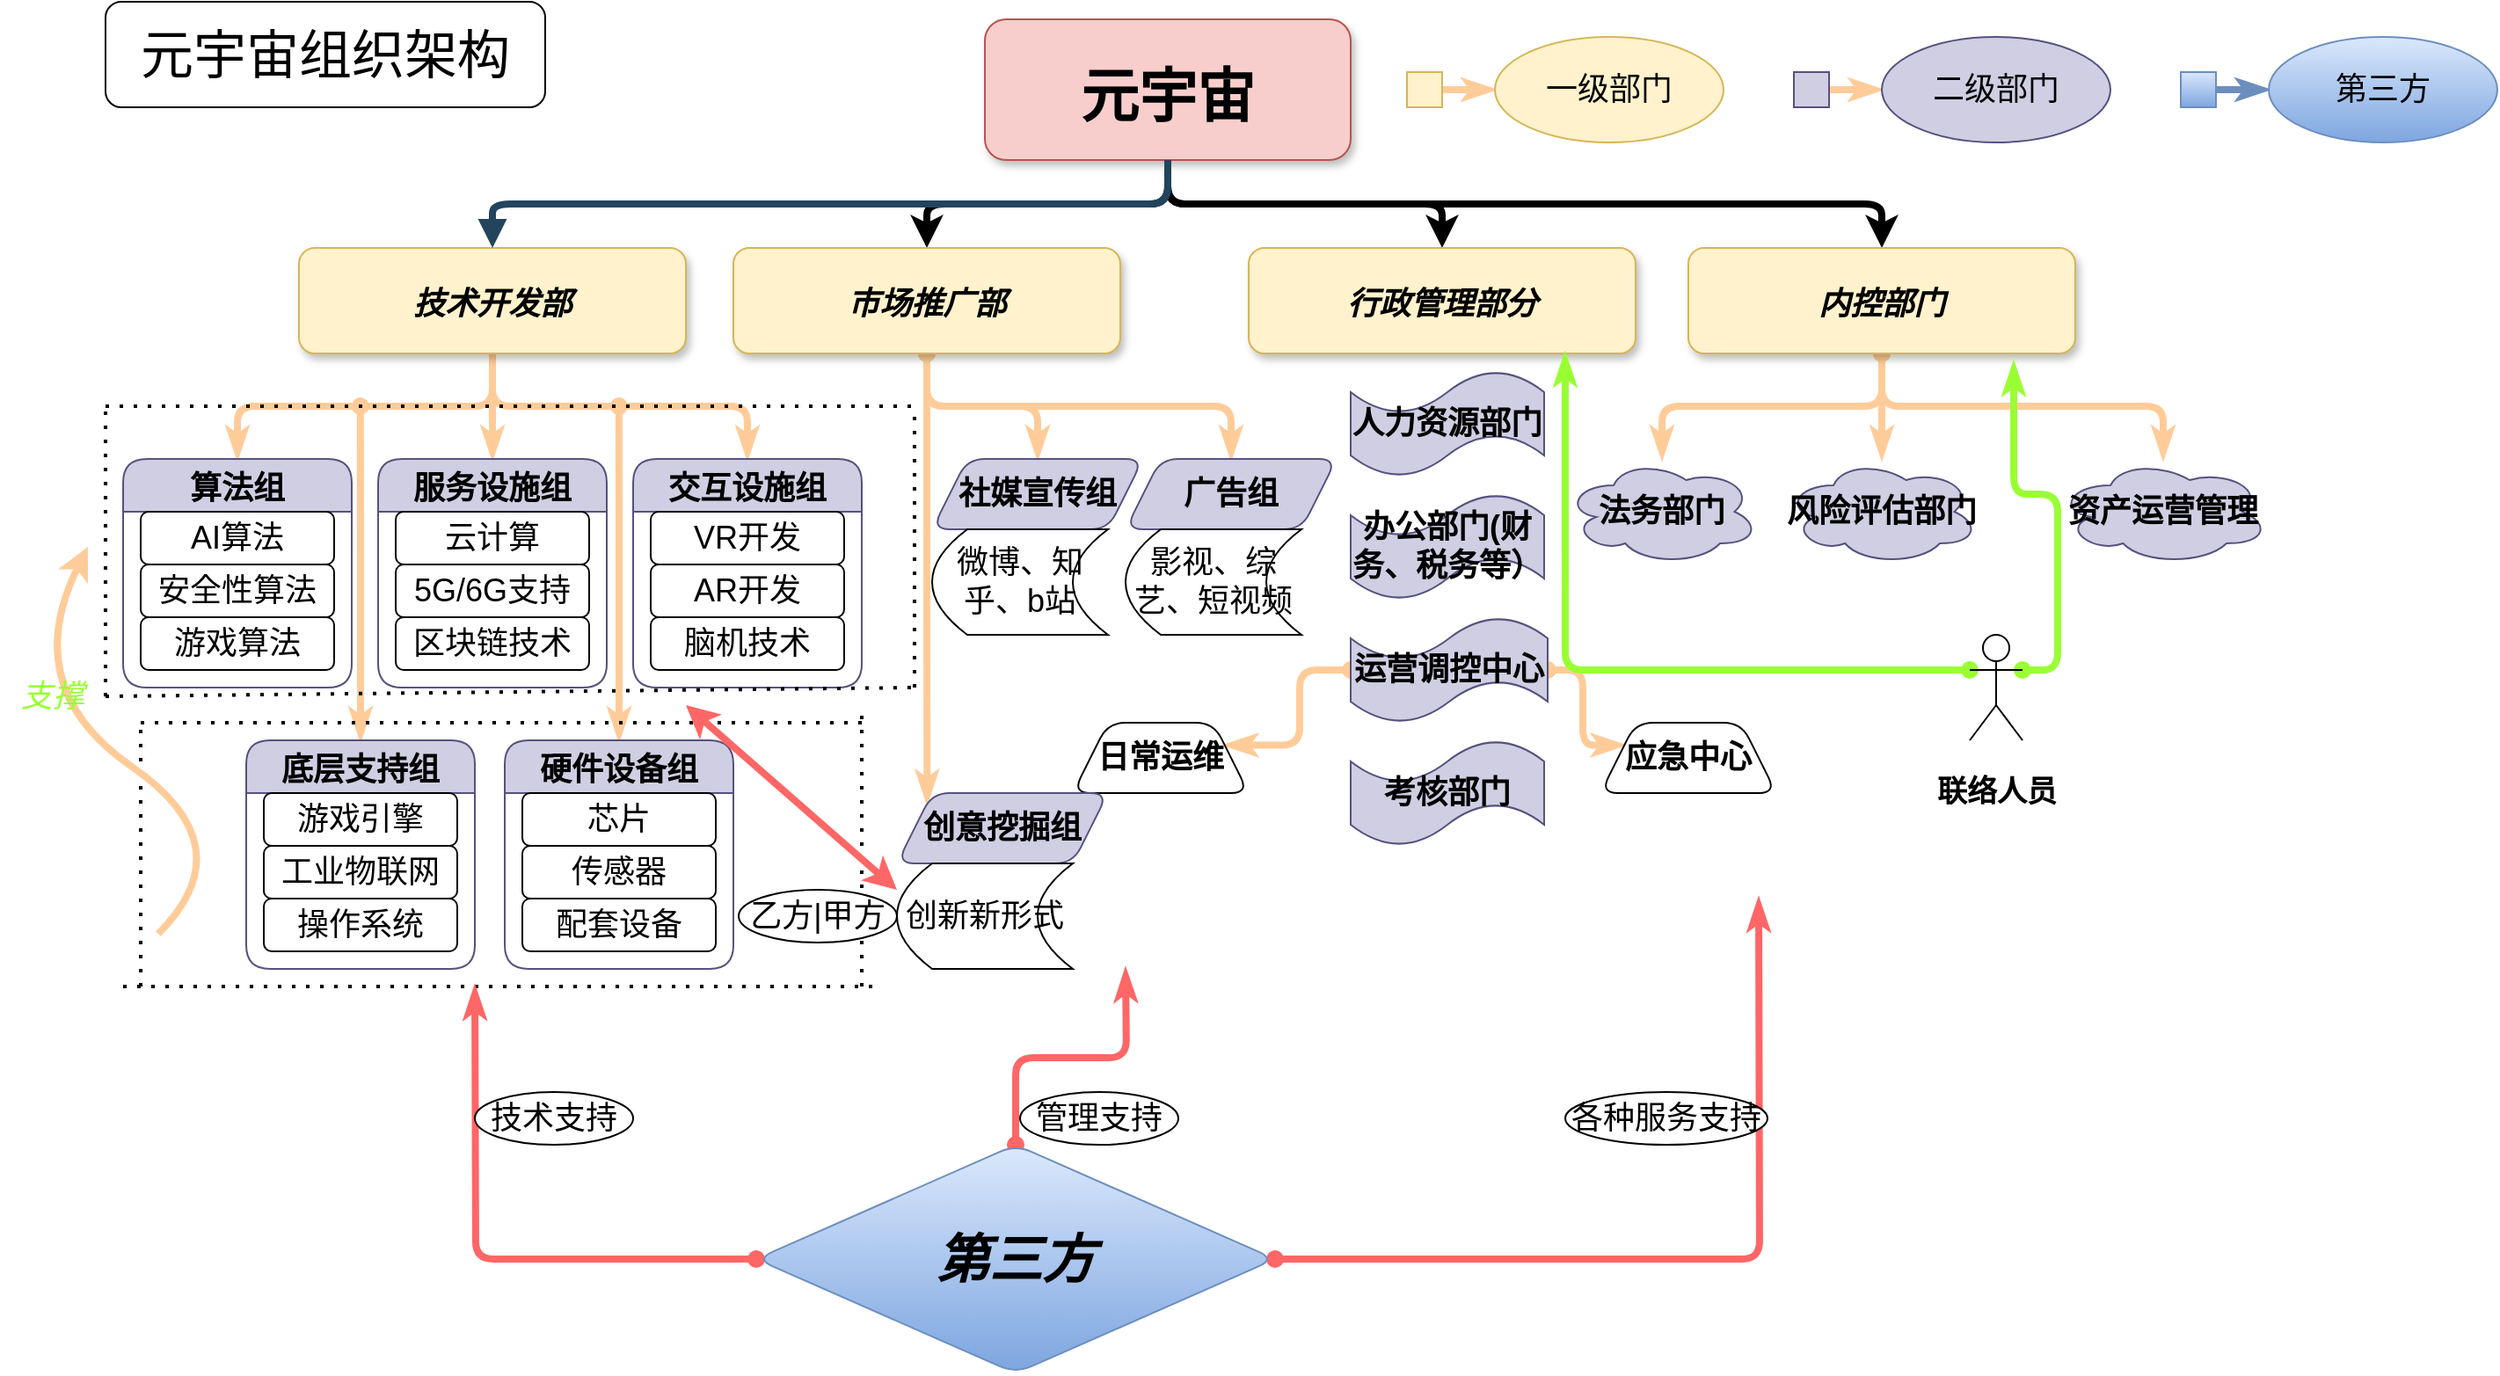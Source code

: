 <mxfile version="16.6.4" type="github">
  <diagram name="Page-1" id="97916047-d0de-89f5-080d-49f4d83e522f">
    <mxGraphModel dx="1221" dy="794" grid="1" gridSize="10" guides="1" tooltips="1" connect="1" arrows="1" fold="1" page="1" pageScale="1.5" pageWidth="1169" pageHeight="827" background="none" math="0" shadow="0">
      <root>
        <mxCell id="0" />
        <mxCell id="1" parent="0" />
        <mxCell id="0yuwsbS3l7bWuDVzYH4C-59" value="" style="edgeStyle=orthogonalEdgeStyle;rounded=1;orthogonalLoop=1;jettySize=auto;exitX=0.5;exitY=1;exitDx=0;exitDy=0;fontSize=11;fontStyle=1;strokeWidth=4;" edge="1" parent="1" source="2" target="0yuwsbS3l7bWuDVzYH4C-55">
          <mxGeometry relative="1" as="geometry" />
        </mxCell>
        <mxCell id="0yuwsbS3l7bWuDVzYH4C-65" style="edgeStyle=orthogonalEdgeStyle;rounded=1;orthogonalLoop=1;jettySize=auto;html=0;exitX=0.5;exitY=1;exitDx=0;exitDy=0;fontSize=11;strokeWidth=4;" edge="1" parent="1" source="2" target="0yuwsbS3l7bWuDVzYH4C-63">
          <mxGeometry relative="1" as="geometry" />
        </mxCell>
        <mxCell id="0yuwsbS3l7bWuDVzYH4C-69" style="edgeStyle=orthogonalEdgeStyle;rounded=1;orthogonalLoop=1;jettySize=auto;html=0;exitX=0.5;exitY=1;exitDx=0;exitDy=0;fontSize=11;strokeWidth=4;" edge="1" parent="1" source="2" target="0yuwsbS3l7bWuDVzYH4C-68">
          <mxGeometry relative="1" as="geometry" />
        </mxCell>
        <mxCell id="2" value="元宇宙" style="rounded=1;fillColor=#f8cecc;strokeColor=#b85450;shadow=1;fontStyle=1;fontSize=33;" parent="1" vertex="1">
          <mxGeometry x="800" y="40" width="208" height="80" as="geometry" />
        </mxCell>
        <mxCell id="0yuwsbS3l7bWuDVzYH4C-80" style="edgeStyle=orthogonalEdgeStyle;rounded=1;orthogonalLoop=1;jettySize=auto;html=0;exitX=0.5;exitY=1;exitDx=0;exitDy=0;entryX=0.5;entryY=0;entryDx=0;entryDy=0;fontSize=18;endArrow=classicThin;endFill=1;strokeColor=#FFCC99;strokeWidth=4;" edge="1" parent="1" source="3" target="0yuwsbS3l7bWuDVzYH4C-79">
          <mxGeometry relative="1" as="geometry" />
        </mxCell>
        <mxCell id="0yuwsbS3l7bWuDVzYH4C-88" style="edgeStyle=orthogonalEdgeStyle;rounded=1;orthogonalLoop=1;jettySize=auto;html=0;exitX=0.5;exitY=1;exitDx=0;exitDy=0;entryX=0.5;entryY=0;entryDx=0;entryDy=0;fontSize=18;endArrow=classicThin;endFill=1;strokeColor=#FFCC99;strokeWidth=4;" edge="1" parent="1" source="3" target="0yuwsbS3l7bWuDVzYH4C-84">
          <mxGeometry relative="1" as="geometry" />
        </mxCell>
        <mxCell id="0yuwsbS3l7bWuDVzYH4C-98" style="edgeStyle=orthogonalEdgeStyle;rounded=1;orthogonalLoop=1;jettySize=auto;html=0;exitX=0.5;exitY=1;exitDx=0;exitDy=0;entryX=0.5;entryY=0;entryDx=0;entryDy=0;fontSize=18;endArrow=classicThin;endFill=1;strokeColor=#FFCC99;strokeWidth=4;" edge="1" parent="1" source="3" target="0yuwsbS3l7bWuDVzYH4C-94">
          <mxGeometry relative="1" as="geometry" />
        </mxCell>
        <mxCell id="3" value="技术开发部" style="rounded=1;fillColor=#fff2cc;strokeColor=#d6b656;shadow=1;fontStyle=3;fontSize=18;" parent="1" vertex="1">
          <mxGeometry x="410" y="170" width="220" height="60" as="geometry" />
        </mxCell>
        <mxCell id="29" value="" style="edgeStyle=elbowEdgeStyle;elbow=vertical;strokeWidth=4;endArrow=block;endFill=1;fontStyle=1;strokeColor=#23445D;" parent="1" source="2" target="3" edge="1">
          <mxGeometry x="22" y="165.5" width="100" height="100" as="geometry">
            <mxPoint x="22" y="265.5" as="sourcePoint" />
            <mxPoint x="122" y="165.5" as="targetPoint" />
          </mxGeometry>
        </mxCell>
        <mxCell id="0yuwsbS3l7bWuDVzYH4C-130" style="edgeStyle=orthogonalEdgeStyle;rounded=1;orthogonalLoop=1;jettySize=auto;html=0;exitX=0.5;exitY=1;exitDx=0;exitDy=0;entryX=0.5;entryY=0;entryDx=0;entryDy=0;fontSize=18;fontColor=#99FF33;startArrow=oval;startFill=1;endArrow=classicThin;endFill=1;strokeColor=#FFCC99;strokeWidth=4;" edge="1" parent="1" source="0yuwsbS3l7bWuDVzYH4C-55" target="0yuwsbS3l7bWuDVzYH4C-129">
          <mxGeometry relative="1" as="geometry" />
        </mxCell>
        <mxCell id="0yuwsbS3l7bWuDVzYH4C-134" style="edgeStyle=orthogonalEdgeStyle;rounded=1;orthogonalLoop=1;jettySize=auto;html=0;exitX=0.5;exitY=1;exitDx=0;exitDy=0;fontSize=18;fontColor=#000000;startArrow=oval;startFill=1;endArrow=classicThin;endFill=1;strokeColor=#FFCC99;strokeWidth=4;" edge="1" parent="1" source="0yuwsbS3l7bWuDVzYH4C-55" target="0yuwsbS3l7bWuDVzYH4C-132">
          <mxGeometry relative="1" as="geometry" />
        </mxCell>
        <mxCell id="0yuwsbS3l7bWuDVzYH4C-161" style="edgeStyle=orthogonalEdgeStyle;rounded=1;orthogonalLoop=1;jettySize=auto;html=0;exitX=0.5;exitY=1;exitDx=0;exitDy=0;entryX=0;entryY=0;entryDx=0;entryDy=0;fontSize=18;fontColor=#000000;startArrow=oval;startFill=1;endArrow=classicThin;endFill=1;strokeColor=#FFCC99;strokeWidth=4;" edge="1" parent="1" source="0yuwsbS3l7bWuDVzYH4C-55" target="0yuwsbS3l7bWuDVzYH4C-159">
          <mxGeometry relative="1" as="geometry" />
        </mxCell>
        <mxCell id="0yuwsbS3l7bWuDVzYH4C-55" value="市场推广部" style="rounded=1;fillColor=#fff2cc;strokeColor=#d6b656;shadow=1;fontStyle=3;fontSize=18;" vertex="1" parent="1">
          <mxGeometry x="657" y="170" width="220" height="60" as="geometry" />
        </mxCell>
        <mxCell id="0yuwsbS3l7bWuDVzYH4C-63" value="行政管理部分" style="rounded=1;fillColor=#fff2cc;strokeColor=#d6b656;shadow=1;fontStyle=3;fontSize=18;" vertex="1" parent="1">
          <mxGeometry x="950" y="170" width="220" height="60" as="geometry" />
        </mxCell>
        <mxCell id="0yuwsbS3l7bWuDVzYH4C-147" style="edgeStyle=orthogonalEdgeStyle;rounded=1;orthogonalLoop=1;jettySize=auto;html=0;exitX=0.5;exitY=1;exitDx=0;exitDy=0;fontSize=18;fontColor=#000000;startArrow=oval;startFill=1;endArrow=classicThin;endFill=1;strokeColor=#FFCC99;strokeWidth=4;" edge="1" parent="1" source="0yuwsbS3l7bWuDVzYH4C-68" target="0yuwsbS3l7bWuDVzYH4C-145">
          <mxGeometry relative="1" as="geometry" />
        </mxCell>
        <mxCell id="0yuwsbS3l7bWuDVzYH4C-148" style="edgeStyle=orthogonalEdgeStyle;rounded=1;orthogonalLoop=1;jettySize=auto;html=0;exitX=0.5;exitY=1;exitDx=0;exitDy=0;fontSize=18;fontColor=#000000;startArrow=oval;startFill=1;endArrow=classicThin;endFill=1;strokeColor=#FFCC99;strokeWidth=4;" edge="1" parent="1" source="0yuwsbS3l7bWuDVzYH4C-68" target="0yuwsbS3l7bWuDVzYH4C-144">
          <mxGeometry relative="1" as="geometry" />
        </mxCell>
        <mxCell id="0yuwsbS3l7bWuDVzYH4C-149" style="edgeStyle=orthogonalEdgeStyle;rounded=1;orthogonalLoop=1;jettySize=auto;html=0;exitX=0.5;exitY=1;exitDx=0;exitDy=0;fontSize=18;fontColor=#000000;startArrow=oval;startFill=1;endArrow=classicThin;endFill=1;strokeColor=#FFCC99;strokeWidth=4;" edge="1" parent="1" source="0yuwsbS3l7bWuDVzYH4C-68" target="0yuwsbS3l7bWuDVzYH4C-146">
          <mxGeometry relative="1" as="geometry" />
        </mxCell>
        <mxCell id="0yuwsbS3l7bWuDVzYH4C-68" value="内控部门" style="rounded=1;fillColor=#fff2cc;strokeColor=#d6b656;shadow=1;fontStyle=3;fontSize=18;" vertex="1" parent="1">
          <mxGeometry x="1200" y="170" width="220" height="60" as="geometry" />
        </mxCell>
        <mxCell id="0yuwsbS3l7bWuDVzYH4C-90" value="" style="edgeStyle=orthogonalEdgeStyle;rounded=1;orthogonalLoop=1;jettySize=auto;html=0;fontSize=18;endArrow=classicThin;endFill=1;strokeColor=#FFCC99;strokeWidth=4;" edge="1" parent="1" source="0yuwsbS3l7bWuDVzYH4C-70" target="0yuwsbS3l7bWuDVzYH4C-89">
          <mxGeometry relative="1" as="geometry" />
        </mxCell>
        <mxCell id="0yuwsbS3l7bWuDVzYH4C-70" value="" style="rounded=0;whiteSpace=wrap;html=1;fontSize=18;fillColor=#fff2cc;strokeColor=#d6b656;" vertex="1" parent="1">
          <mxGeometry x="1040" y="70" width="20" height="20" as="geometry" />
        </mxCell>
        <mxCell id="0yuwsbS3l7bWuDVzYH4C-79" value="算法组" style="swimlane;fontSize=18;fillColor=#d0cee2;strokeColor=#56517e;swimlaneFillColor=none;rounded=1;startSize=30;" vertex="1" parent="1">
          <mxGeometry x="310" y="290" width="130" height="130" as="geometry" />
        </mxCell>
        <mxCell id="0yuwsbS3l7bWuDVzYH4C-81" value="AI算法" style="whiteSpace=wrap;html=1;rounded=1;fontSize=18;" vertex="1" parent="0yuwsbS3l7bWuDVzYH4C-79">
          <mxGeometry x="10" y="30" width="110" height="30" as="geometry" />
        </mxCell>
        <mxCell id="0yuwsbS3l7bWuDVzYH4C-82" value="安全性算法" style="whiteSpace=wrap;html=1;rounded=1;fontSize=18;" vertex="1" parent="0yuwsbS3l7bWuDVzYH4C-79">
          <mxGeometry x="10" y="60" width="110" height="30" as="geometry" />
        </mxCell>
        <mxCell id="0yuwsbS3l7bWuDVzYH4C-83" value="游戏算法" style="whiteSpace=wrap;html=1;rounded=1;fontSize=18;" vertex="1" parent="0yuwsbS3l7bWuDVzYH4C-79">
          <mxGeometry x="10" y="90" width="110" height="30" as="geometry" />
        </mxCell>
        <mxCell id="0yuwsbS3l7bWuDVzYH4C-84" value="服务设施组" style="swimlane;fontSize=18;fillColor=#d0cee2;strokeColor=#56517e;swimlaneFillColor=none;rounded=1;startSize=30;" vertex="1" parent="1">
          <mxGeometry x="455" y="290" width="130" height="130" as="geometry" />
        </mxCell>
        <mxCell id="0yuwsbS3l7bWuDVzYH4C-85" value="云计算" style="whiteSpace=wrap;html=1;rounded=1;fontSize=18;" vertex="1" parent="0yuwsbS3l7bWuDVzYH4C-84">
          <mxGeometry x="10" y="30" width="110" height="30" as="geometry" />
        </mxCell>
        <mxCell id="0yuwsbS3l7bWuDVzYH4C-86" value="5G/6G支持" style="whiteSpace=wrap;html=1;rounded=1;fontSize=18;" vertex="1" parent="0yuwsbS3l7bWuDVzYH4C-84">
          <mxGeometry x="10" y="60" width="110" height="30" as="geometry" />
        </mxCell>
        <mxCell id="0yuwsbS3l7bWuDVzYH4C-87" value="区块链技术" style="whiteSpace=wrap;html=1;rounded=1;fontSize=18;" vertex="1" parent="0yuwsbS3l7bWuDVzYH4C-84">
          <mxGeometry x="10" y="90" width="110" height="30" as="geometry" />
        </mxCell>
        <mxCell id="0yuwsbS3l7bWuDVzYH4C-89" value="一级部门" style="ellipse;whiteSpace=wrap;html=1;fontSize=18;fillColor=#fff2cc;strokeColor=#d6b656;rounded=0;" vertex="1" parent="1">
          <mxGeometry x="1090" y="50" width="130" height="60" as="geometry" />
        </mxCell>
        <mxCell id="0yuwsbS3l7bWuDVzYH4C-91" value="" style="edgeStyle=orthogonalEdgeStyle;rounded=1;orthogonalLoop=1;jettySize=auto;html=0;fontSize=18;endArrow=classicThin;endFill=1;strokeColor=#FFCC99;strokeWidth=4;" edge="1" parent="1" source="0yuwsbS3l7bWuDVzYH4C-92" target="0yuwsbS3l7bWuDVzYH4C-93">
          <mxGeometry relative="1" as="geometry" />
        </mxCell>
        <mxCell id="0yuwsbS3l7bWuDVzYH4C-92" value="" style="rounded=0;whiteSpace=wrap;html=1;fontSize=18;fillColor=#d0cee2;strokeColor=#56517e;" vertex="1" parent="1">
          <mxGeometry x="1260" y="70" width="20" height="20" as="geometry" />
        </mxCell>
        <mxCell id="0yuwsbS3l7bWuDVzYH4C-93" value="二级部门" style="ellipse;whiteSpace=wrap;html=1;fontSize=18;fillColor=#d0cee2;strokeColor=#56517e;rounded=0;" vertex="1" parent="1">
          <mxGeometry x="1310" y="50" width="130" height="60" as="geometry" />
        </mxCell>
        <mxCell id="0yuwsbS3l7bWuDVzYH4C-94" value="交互设施组" style="swimlane;fontSize=18;fillColor=#d0cee2;strokeColor=#56517e;swimlaneFillColor=none;rounded=1;startSize=30;" vertex="1" parent="1">
          <mxGeometry x="600" y="290" width="130" height="130" as="geometry" />
        </mxCell>
        <mxCell id="0yuwsbS3l7bWuDVzYH4C-95" value="VR开发" style="whiteSpace=wrap;html=1;rounded=1;fontSize=18;" vertex="1" parent="0yuwsbS3l7bWuDVzYH4C-94">
          <mxGeometry x="10" y="30" width="110" height="30" as="geometry" />
        </mxCell>
        <mxCell id="0yuwsbS3l7bWuDVzYH4C-96" value="AR开发" style="whiteSpace=wrap;html=1;rounded=1;fontSize=18;" vertex="1" parent="0yuwsbS3l7bWuDVzYH4C-94">
          <mxGeometry x="10" y="60" width="110" height="30" as="geometry" />
        </mxCell>
        <mxCell id="0yuwsbS3l7bWuDVzYH4C-97" value="脑机技术" style="whiteSpace=wrap;html=1;rounded=1;fontSize=18;" vertex="1" parent="0yuwsbS3l7bWuDVzYH4C-94">
          <mxGeometry x="10" y="90" width="110" height="30" as="geometry" />
        </mxCell>
        <mxCell id="0yuwsbS3l7bWuDVzYH4C-105" style="edgeStyle=orthogonalEdgeStyle;rounded=1;orthogonalLoop=1;jettySize=auto;html=0;exitX=0.5;exitY=0;exitDx=0;exitDy=0;fontSize=18;endArrow=oval;endFill=1;strokeColor=#FFCC99;strokeWidth=4;startArrow=classicThin;startFill=1;" edge="1" parent="1" source="0yuwsbS3l7bWuDVzYH4C-100">
          <mxGeometry relative="1" as="geometry">
            <mxPoint x="444.882" y="260" as="targetPoint" />
          </mxGeometry>
        </mxCell>
        <mxCell id="0yuwsbS3l7bWuDVzYH4C-100" value="底层支持组" style="swimlane;fontSize=18;fillColor=#d0cee2;strokeColor=#56517e;swimlaneFillColor=none;rounded=1;startSize=30;" vertex="1" parent="1">
          <mxGeometry x="380" y="450" width="130" height="130" as="geometry" />
        </mxCell>
        <mxCell id="0yuwsbS3l7bWuDVzYH4C-101" value="游戏引擎" style="whiteSpace=wrap;html=1;rounded=1;fontSize=18;" vertex="1" parent="0yuwsbS3l7bWuDVzYH4C-100">
          <mxGeometry x="10" y="30" width="110" height="30" as="geometry" />
        </mxCell>
        <mxCell id="0yuwsbS3l7bWuDVzYH4C-102" value="工业物联网" style="whiteSpace=wrap;html=1;rounded=1;fontSize=18;" vertex="1" parent="0yuwsbS3l7bWuDVzYH4C-100">
          <mxGeometry x="10" y="60" width="110" height="30" as="geometry" />
        </mxCell>
        <mxCell id="0yuwsbS3l7bWuDVzYH4C-103" value="操作系统" style="whiteSpace=wrap;html=1;rounded=1;fontSize=18;" vertex="1" parent="0yuwsbS3l7bWuDVzYH4C-100">
          <mxGeometry x="10" y="90" width="110" height="30" as="geometry" />
        </mxCell>
        <mxCell id="0yuwsbS3l7bWuDVzYH4C-112" style="edgeStyle=orthogonalEdgeStyle;rounded=1;orthogonalLoop=1;jettySize=auto;html=0;exitX=0.5;exitY=0;exitDx=0;exitDy=0;fontSize=18;startArrow=classicThin;startFill=1;endArrow=oval;endFill=1;strokeColor=#FFCC99;strokeWidth=4;" edge="1" parent="1" source="0yuwsbS3l7bWuDVzYH4C-106">
          <mxGeometry relative="1" as="geometry">
            <mxPoint x="591.941" y="260" as="targetPoint" />
          </mxGeometry>
        </mxCell>
        <mxCell id="0yuwsbS3l7bWuDVzYH4C-106" value="硬件设备组" style="swimlane;fontSize=18;fillColor=#d0cee2;strokeColor=#56517e;swimlaneFillColor=none;rounded=1;startSize=30;" vertex="1" parent="1">
          <mxGeometry x="527" y="450" width="130" height="130" as="geometry" />
        </mxCell>
        <mxCell id="0yuwsbS3l7bWuDVzYH4C-107" value="芯片" style="whiteSpace=wrap;html=1;rounded=1;fontSize=18;" vertex="1" parent="0yuwsbS3l7bWuDVzYH4C-106">
          <mxGeometry x="10" y="30" width="110" height="30" as="geometry" />
        </mxCell>
        <mxCell id="0yuwsbS3l7bWuDVzYH4C-108" value="传感器" style="whiteSpace=wrap;html=1;rounded=1;fontSize=18;" vertex="1" parent="0yuwsbS3l7bWuDVzYH4C-106">
          <mxGeometry x="10" y="60" width="110" height="30" as="geometry" />
        </mxCell>
        <mxCell id="0yuwsbS3l7bWuDVzYH4C-109" value="配套设备" style="whiteSpace=wrap;html=1;rounded=1;fontSize=18;" vertex="1" parent="0yuwsbS3l7bWuDVzYH4C-106">
          <mxGeometry x="10" y="90" width="110" height="30" as="geometry" />
        </mxCell>
        <mxCell id="0yuwsbS3l7bWuDVzYH4C-117" value="" style="endArrow=none;dashed=1;html=1;dashPattern=1 3;strokeWidth=2;rounded=1;fontSize=18;" edge="1" parent="1">
          <mxGeometry width="50" height="50" relative="1" as="geometry">
            <mxPoint x="310" y="590" as="sourcePoint" />
            <mxPoint x="740" y="590" as="targetPoint" />
          </mxGeometry>
        </mxCell>
        <mxCell id="0yuwsbS3l7bWuDVzYH4C-119" value="" style="endArrow=none;dashed=1;html=1;dashPattern=1 3;strokeWidth=2;rounded=1;fontSize=18;" edge="1" parent="1">
          <mxGeometry width="50" height="50" relative="1" as="geometry">
            <mxPoint x="730" y="590" as="sourcePoint" />
            <mxPoint x="730" y="430" as="targetPoint" />
            <Array as="points">
              <mxPoint x="730" y="510" />
            </Array>
          </mxGeometry>
        </mxCell>
        <mxCell id="0yuwsbS3l7bWuDVzYH4C-120" value="" style="endArrow=none;dashed=1;html=1;dashPattern=1 3;strokeWidth=2;rounded=1;fontSize=18;" edge="1" parent="1">
          <mxGeometry width="50" height="50" relative="1" as="geometry">
            <mxPoint x="320" y="440" as="sourcePoint" />
            <mxPoint x="730" y="440" as="targetPoint" />
          </mxGeometry>
        </mxCell>
        <mxCell id="0yuwsbS3l7bWuDVzYH4C-121" value="" style="endArrow=none;dashed=1;html=1;dashPattern=1 3;strokeWidth=2;rounded=1;fontSize=18;" edge="1" parent="1">
          <mxGeometry width="50" height="50" relative="1" as="geometry">
            <mxPoint x="320" y="590" as="sourcePoint" />
            <mxPoint x="320" y="440" as="targetPoint" />
          </mxGeometry>
        </mxCell>
        <mxCell id="0yuwsbS3l7bWuDVzYH4C-122" value="" style="curved=1;endArrow=classic;html=1;rounded=1;fontSize=18;strokeColor=#FFCC99;strokeWidth=4;" edge="1" parent="1">
          <mxGeometry width="50" height="50" relative="1" as="geometry">
            <mxPoint x="330" y="560" as="sourcePoint" />
            <mxPoint x="290" y="340" as="targetPoint" />
            <Array as="points">
              <mxPoint x="380" y="510" />
              <mxPoint x="250" y="420" />
            </Array>
          </mxGeometry>
        </mxCell>
        <mxCell id="0yuwsbS3l7bWuDVzYH4C-123" value="&lt;i&gt;&lt;font color=&quot;#99ff33&quot;&gt;支撑&lt;/font&gt;&lt;/i&gt;" style="text;html=1;strokeColor=none;fillColor=none;align=center;verticalAlign=middle;whiteSpace=wrap;rounded=0;fontSize=18;" vertex="1" parent="1">
          <mxGeometry x="240" y="410" width="60" height="30" as="geometry" />
        </mxCell>
        <mxCell id="0yuwsbS3l7bWuDVzYH4C-124" value="" style="endArrow=none;dashed=1;html=1;dashPattern=1 3;strokeWidth=2;rounded=1;fontSize=18;fontColor=#99FF33;" edge="1" parent="1">
          <mxGeometry width="50" height="50" relative="1" as="geometry">
            <mxPoint x="300" y="260" as="sourcePoint" />
            <mxPoint x="760" y="260" as="targetPoint" />
          </mxGeometry>
        </mxCell>
        <mxCell id="0yuwsbS3l7bWuDVzYH4C-125" value="" style="endArrow=none;dashed=1;html=1;dashPattern=1 3;strokeWidth=2;rounded=1;fontSize=18;fontColor=#99FF33;" edge="1" parent="1">
          <mxGeometry width="50" height="50" relative="1" as="geometry">
            <mxPoint x="760" y="420" as="sourcePoint" />
            <mxPoint x="760" y="260" as="targetPoint" />
          </mxGeometry>
        </mxCell>
        <mxCell id="0yuwsbS3l7bWuDVzYH4C-126" value="" style="endArrow=none;dashed=1;html=1;dashPattern=1 3;strokeWidth=2;rounded=1;fontSize=18;fontColor=#99FF33;exitX=1;exitY=0.5;exitDx=0;exitDy=0;" edge="1" parent="1" source="0yuwsbS3l7bWuDVzYH4C-123">
          <mxGeometry width="50" height="50" relative="1" as="geometry">
            <mxPoint x="700" y="410" as="sourcePoint" />
            <mxPoint x="760" y="420" as="targetPoint" />
          </mxGeometry>
        </mxCell>
        <mxCell id="0yuwsbS3l7bWuDVzYH4C-127" value="" style="endArrow=none;dashed=1;html=1;dashPattern=1 3;strokeWidth=2;rounded=1;fontSize=18;fontColor=#99FF33;exitX=1;exitY=0.5;exitDx=0;exitDy=0;" edge="1" parent="1" source="0yuwsbS3l7bWuDVzYH4C-123">
          <mxGeometry width="50" height="50" relative="1" as="geometry">
            <mxPoint x="700" y="410" as="sourcePoint" />
            <mxPoint x="300" y="260" as="targetPoint" />
          </mxGeometry>
        </mxCell>
        <mxCell id="0yuwsbS3l7bWuDVzYH4C-129" value="&lt;b&gt;社媒宣传组&lt;/b&gt;" style="shape=parallelogram;perimeter=parallelogramPerimeter;whiteSpace=wrap;html=1;fixedSize=1;rounded=1;fontSize=18;fillColor=#d0cee2;strokeColor=#56517e;" vertex="1" parent="1">
          <mxGeometry x="770" y="290" width="120" height="40" as="geometry" />
        </mxCell>
        <mxCell id="0yuwsbS3l7bWuDVzYH4C-131" value="&lt;font color=&quot;#000000&quot;&gt;微博、知乎、b站&lt;/font&gt;" style="shape=dataStorage;whiteSpace=wrap;html=1;fixedSize=1;rounded=1;fontSize=18;fontColor=#99FF33;" vertex="1" parent="1">
          <mxGeometry x="770" y="330" width="100" height="60" as="geometry" />
        </mxCell>
        <mxCell id="0yuwsbS3l7bWuDVzYH4C-132" value="&lt;b&gt;广告组&lt;/b&gt;" style="shape=parallelogram;perimeter=parallelogramPerimeter;whiteSpace=wrap;html=1;fixedSize=1;rounded=1;fontSize=18;fillColor=#d0cee2;strokeColor=#56517e;" vertex="1" parent="1">
          <mxGeometry x="880" y="290" width="120" height="40" as="geometry" />
        </mxCell>
        <mxCell id="0yuwsbS3l7bWuDVzYH4C-133" value="&lt;font color=&quot;#000000&quot;&gt;影视、综艺、短视频&lt;/font&gt;" style="shape=dataStorage;whiteSpace=wrap;html=1;fixedSize=1;rounded=1;fontSize=18;fontColor=#99FF33;" vertex="1" parent="1">
          <mxGeometry x="880" y="330" width="100" height="60" as="geometry" />
        </mxCell>
        <mxCell id="0yuwsbS3l7bWuDVzYH4C-138" value="&lt;b&gt;人力资源部门&lt;/b&gt;" style="shape=tape;whiteSpace=wrap;html=1;rounded=1;fontSize=18;fillColor=#d0cee2;strokeColor=#56517e;" vertex="1" parent="1">
          <mxGeometry x="1008" y="240" width="110" height="60" as="geometry" />
        </mxCell>
        <mxCell id="0yuwsbS3l7bWuDVzYH4C-153" style="edgeStyle=orthogonalEdgeStyle;rounded=1;orthogonalLoop=1;jettySize=auto;html=0;exitX=0;exitY=0.5;exitDx=0;exitDy=0;exitPerimeter=0;entryX=1;entryY=0.25;entryDx=0;entryDy=0;fontSize=18;fontColor=#000000;startArrow=oval;startFill=1;endArrow=classicThin;endFill=1;strokeColor=#FFCC99;strokeWidth=4;" edge="1" parent="1" source="0yuwsbS3l7bWuDVzYH4C-140" target="0yuwsbS3l7bWuDVzYH4C-152">
          <mxGeometry relative="1" as="geometry" />
        </mxCell>
        <mxCell id="0yuwsbS3l7bWuDVzYH4C-156" style="edgeStyle=orthogonalEdgeStyle;rounded=1;orthogonalLoop=1;jettySize=auto;html=0;exitX=1;exitY=0.5;exitDx=0;exitDy=0;exitPerimeter=0;entryX=0;entryY=0.25;entryDx=0;entryDy=0;fontSize=18;fontColor=#000000;startArrow=oval;startFill=1;endArrow=classicThin;endFill=1;strokeColor=#FFCC99;strokeWidth=4;" edge="1" parent="1" source="0yuwsbS3l7bWuDVzYH4C-140" target="0yuwsbS3l7bWuDVzYH4C-154">
          <mxGeometry relative="1" as="geometry" />
        </mxCell>
        <mxCell id="0yuwsbS3l7bWuDVzYH4C-140" value="&lt;b&gt;运营调控中心&lt;/b&gt;" style="shape=tape;whiteSpace=wrap;html=1;rounded=1;fontSize=18;fillColor=#d0cee2;strokeColor=#56517e;" vertex="1" parent="1">
          <mxGeometry x="1008" y="380" width="112" height="60" as="geometry" />
        </mxCell>
        <mxCell id="0yuwsbS3l7bWuDVzYH4C-141" value="&lt;b&gt;办公部门(财务、税务等）&lt;/b&gt;" style="shape=tape;whiteSpace=wrap;html=1;rounded=1;fontSize=18;fillColor=#d0cee2;strokeColor=#56517e;" vertex="1" parent="1">
          <mxGeometry x="1008" y="310" width="110" height="60" as="geometry" />
        </mxCell>
        <mxCell id="0yuwsbS3l7bWuDVzYH4C-143" value="&lt;b&gt;考核部门&lt;/b&gt;" style="shape=tape;whiteSpace=wrap;html=1;rounded=1;fontSize=18;fillColor=#d0cee2;strokeColor=#56517e;" vertex="1" parent="1">
          <mxGeometry x="1008" y="450" width="110" height="60" as="geometry" />
        </mxCell>
        <mxCell id="0yuwsbS3l7bWuDVzYH4C-144" value="&lt;b&gt;法务部门&lt;/b&gt;" style="ellipse;shape=cloud;whiteSpace=wrap;html=1;rounded=1;fontSize=18;fillColor=#d0cee2;strokeColor=#56517e;" vertex="1" parent="1">
          <mxGeometry x="1130" y="290" width="110" height="60" as="geometry" />
        </mxCell>
        <mxCell id="0yuwsbS3l7bWuDVzYH4C-145" value="&lt;b&gt;风险评估部门&lt;/b&gt;" style="ellipse;shape=cloud;whiteSpace=wrap;html=1;rounded=1;fontSize=18;fillColor=#d0cee2;strokeColor=#56517e;" vertex="1" parent="1">
          <mxGeometry x="1255" y="290" width="110" height="60" as="geometry" />
        </mxCell>
        <mxCell id="0yuwsbS3l7bWuDVzYH4C-146" value="&lt;b&gt;资产运营管理&lt;/b&gt;" style="ellipse;shape=cloud;whiteSpace=wrap;html=1;rounded=1;fontSize=18;fillColor=#d0cee2;strokeColor=#56517e;" vertex="1" parent="1">
          <mxGeometry x="1410" y="290" width="120" height="60" as="geometry" />
        </mxCell>
        <mxCell id="0yuwsbS3l7bWuDVzYH4C-152" value="&lt;b&gt;日常运维&lt;/b&gt;" style="shape=trapezoid;perimeter=trapezoidPerimeter;whiteSpace=wrap;html=1;fixedSize=1;rounded=1;fontSize=18;fontColor=#000000;" vertex="1" parent="1">
          <mxGeometry x="850" y="440" width="100" height="40" as="geometry" />
        </mxCell>
        <mxCell id="0yuwsbS3l7bWuDVzYH4C-154" value="&lt;b&gt;应急中心&lt;/b&gt;" style="shape=trapezoid;perimeter=trapezoidPerimeter;whiteSpace=wrap;html=1;fixedSize=1;rounded=1;fontSize=18;fontColor=#000000;" vertex="1" parent="1">
          <mxGeometry x="1150" y="440" width="100" height="40" as="geometry" />
        </mxCell>
        <mxCell id="0yuwsbS3l7bWuDVzYH4C-159" value="&lt;b&gt;创意挖掘组&lt;/b&gt;" style="shape=parallelogram;perimeter=parallelogramPerimeter;whiteSpace=wrap;html=1;fixedSize=1;rounded=1;fontSize=18;fillColor=#d0cee2;strokeColor=#56517e;" vertex="1" parent="1">
          <mxGeometry x="750" y="480" width="120" height="40" as="geometry" />
        </mxCell>
        <mxCell id="0yuwsbS3l7bWuDVzYH4C-160" value="&lt;font color=&quot;#000000&quot;&gt;创新新形式&lt;/font&gt;" style="shape=dataStorage;whiteSpace=wrap;html=1;fixedSize=1;rounded=1;fontSize=18;fontColor=#99FF33;" vertex="1" parent="1">
          <mxGeometry x="750" y="520" width="100" height="60" as="geometry" />
        </mxCell>
        <mxCell id="0yuwsbS3l7bWuDVzYH4C-163" value="" style="endArrow=classic;startArrow=classic;html=1;rounded=1;fontSize=18;fontColor=#000000;strokeColor=#FF6666;strokeWidth=4;entryX=0;entryY=0.25;entryDx=0;entryDy=0;" edge="1" parent="1" target="0yuwsbS3l7bWuDVzYH4C-160">
          <mxGeometry width="50" height="50" relative="1" as="geometry">
            <mxPoint x="630" y="430" as="sourcePoint" />
            <mxPoint x="740" y="620" as="targetPoint" />
          </mxGeometry>
        </mxCell>
        <mxCell id="0yuwsbS3l7bWuDVzYH4C-164" value="乙方|甲方" style="ellipse;whiteSpace=wrap;html=1;rounded=1;fontSize=18;fontColor=#000000;" vertex="1" parent="1">
          <mxGeometry x="660" y="535" width="90" height="30" as="geometry" />
        </mxCell>
        <mxCell id="0yuwsbS3l7bWuDVzYH4C-170" style="edgeStyle=orthogonalEdgeStyle;rounded=1;orthogonalLoop=1;jettySize=auto;html=0;fontSize=30;fontColor=#000000;startArrow=oval;startFill=1;endArrow=classicThin;endFill=1;strokeColor=#FF6666;strokeWidth=4;" edge="1" parent="1" source="0yuwsbS3l7bWuDVzYH4C-166">
          <mxGeometry relative="1" as="geometry">
            <mxPoint x="510" y="590.0" as="targetPoint" />
          </mxGeometry>
        </mxCell>
        <mxCell id="0yuwsbS3l7bWuDVzYH4C-172" style="edgeStyle=orthogonalEdgeStyle;rounded=1;orthogonalLoop=1;jettySize=auto;html=0;exitX=0.5;exitY=0;exitDx=0;exitDy=0;fontSize=30;fontColor=#000000;startArrow=oval;startFill=1;endArrow=classicThin;endFill=1;strokeColor=#FF6666;strokeWidth=4;" edge="1" parent="1" source="0yuwsbS3l7bWuDVzYH4C-166">
          <mxGeometry relative="1" as="geometry">
            <mxPoint x="880" y="580" as="targetPoint" />
          </mxGeometry>
        </mxCell>
        <mxCell id="0yuwsbS3l7bWuDVzYH4C-174" style="edgeStyle=orthogonalEdgeStyle;rounded=1;orthogonalLoop=1;jettySize=auto;html=0;exitX=1;exitY=0.5;exitDx=0;exitDy=0;fontSize=30;fontColor=#000000;startArrow=oval;startFill=1;endArrow=classicThin;endFill=1;strokeColor=#FF6666;strokeWidth=4;" edge="1" parent="1" source="0yuwsbS3l7bWuDVzYH4C-166">
          <mxGeometry relative="1" as="geometry">
            <mxPoint x="1240" y="540.0" as="targetPoint" />
          </mxGeometry>
        </mxCell>
        <mxCell id="0yuwsbS3l7bWuDVzYH4C-166" value="&lt;font style=&quot;font-size: 30px&quot;&gt;&lt;b&gt;&lt;i&gt;第三方&lt;/i&gt;&lt;/b&gt;&lt;/font&gt;" style="rhombus;whiteSpace=wrap;html=1;rounded=1;fontSize=18;fillColor=#dae8fc;gradientColor=#7ea6e0;strokeColor=#6c8ebf;" vertex="1" parent="1">
          <mxGeometry x="670" y="680" width="295" height="130" as="geometry" />
        </mxCell>
        <mxCell id="0yuwsbS3l7bWuDVzYH4C-167" value="" style="edgeStyle=orthogonalEdgeStyle;rounded=1;orthogonalLoop=1;jettySize=auto;html=0;fontSize=18;endArrow=classicThin;endFill=1;strokeColor=#6c8ebf;strokeWidth=4;fillColor=#dae8fc;gradientColor=#7ea6e0;" edge="1" parent="1" source="0yuwsbS3l7bWuDVzYH4C-168" target="0yuwsbS3l7bWuDVzYH4C-169">
          <mxGeometry relative="1" as="geometry" />
        </mxCell>
        <mxCell id="0yuwsbS3l7bWuDVzYH4C-168" value="" style="rounded=0;whiteSpace=wrap;html=1;fontSize=18;fillColor=#dae8fc;strokeColor=#6c8ebf;gradientColor=#7ea6e0;" vertex="1" parent="1">
          <mxGeometry x="1480" y="70" width="20" height="20" as="geometry" />
        </mxCell>
        <mxCell id="0yuwsbS3l7bWuDVzYH4C-169" value="第三方" style="ellipse;whiteSpace=wrap;html=1;fontSize=18;fillColor=#dae8fc;strokeColor=#6c8ebf;rounded=0;gradientColor=#7ea6e0;" vertex="1" parent="1">
          <mxGeometry x="1530" y="50" width="130" height="60" as="geometry" />
        </mxCell>
        <mxCell id="0yuwsbS3l7bWuDVzYH4C-171" value="技术支持" style="ellipse;whiteSpace=wrap;html=1;rounded=1;fontSize=18;fontColor=#000000;" vertex="1" parent="1">
          <mxGeometry x="510" y="650" width="90" height="30" as="geometry" />
        </mxCell>
        <mxCell id="0yuwsbS3l7bWuDVzYH4C-173" value="管理支持" style="ellipse;whiteSpace=wrap;html=1;rounded=1;fontSize=18;fontColor=#000000;" vertex="1" parent="1">
          <mxGeometry x="820" y="650" width="90" height="30" as="geometry" />
        </mxCell>
        <mxCell id="0yuwsbS3l7bWuDVzYH4C-175" value="各种服务支持" style="ellipse;whiteSpace=wrap;html=1;rounded=1;fontSize=18;fontColor=#000000;" vertex="1" parent="1">
          <mxGeometry x="1130" y="650" width="115" height="30" as="geometry" />
        </mxCell>
        <mxCell id="0yuwsbS3l7bWuDVzYH4C-176" value="元宇宙组织架构" style="rounded=1;whiteSpace=wrap;html=1;fontSize=30;fontColor=#000000;" vertex="1" parent="1">
          <mxGeometry x="300" y="30" width="250" height="60" as="geometry" />
        </mxCell>
        <mxCell id="0yuwsbS3l7bWuDVzYH4C-184" style="edgeStyle=orthogonalEdgeStyle;rounded=1;orthogonalLoop=1;jettySize=auto;html=0;exitX=0;exitY=0.333;exitDx=0;exitDy=0;exitPerimeter=0;entryX=0.818;entryY=1;entryDx=0;entryDy=0;entryPerimeter=0;fontSize=17;fontColor=#000000;startArrow=oval;startFill=1;endArrow=classicThin;endFill=1;strokeColor=#99FF33;strokeWidth=4;" edge="1" parent="1" source="0yuwsbS3l7bWuDVzYH4C-177" target="0yuwsbS3l7bWuDVzYH4C-63">
          <mxGeometry relative="1" as="geometry" />
        </mxCell>
        <mxCell id="0yuwsbS3l7bWuDVzYH4C-185" style="edgeStyle=orthogonalEdgeStyle;rounded=1;orthogonalLoop=1;jettySize=auto;html=0;exitX=1;exitY=0.333;exitDx=0;exitDy=0;exitPerimeter=0;entryX=0.841;entryY=1.086;entryDx=0;entryDy=0;entryPerimeter=0;fontSize=17;fontColor=#000000;startArrow=oval;startFill=1;endArrow=classicThin;endFill=1;strokeColor=#99FF33;strokeWidth=4;" edge="1" parent="1" source="0yuwsbS3l7bWuDVzYH4C-177" target="0yuwsbS3l7bWuDVzYH4C-68">
          <mxGeometry relative="1" as="geometry" />
        </mxCell>
        <mxCell id="0yuwsbS3l7bWuDVzYH4C-177" value="&lt;font style=&quot;font-size: 17px&quot;&gt;&lt;b&gt;联络人员&lt;/b&gt;&lt;/font&gt;" style="shape=umlActor;verticalLabelPosition=bottom;verticalAlign=top;html=1;outlineConnect=0;rounded=1;fontSize=30;fontColor=#000000;" vertex="1" parent="1">
          <mxGeometry x="1360" y="390" width="30" height="60" as="geometry" />
        </mxCell>
      </root>
    </mxGraphModel>
  </diagram>
</mxfile>
